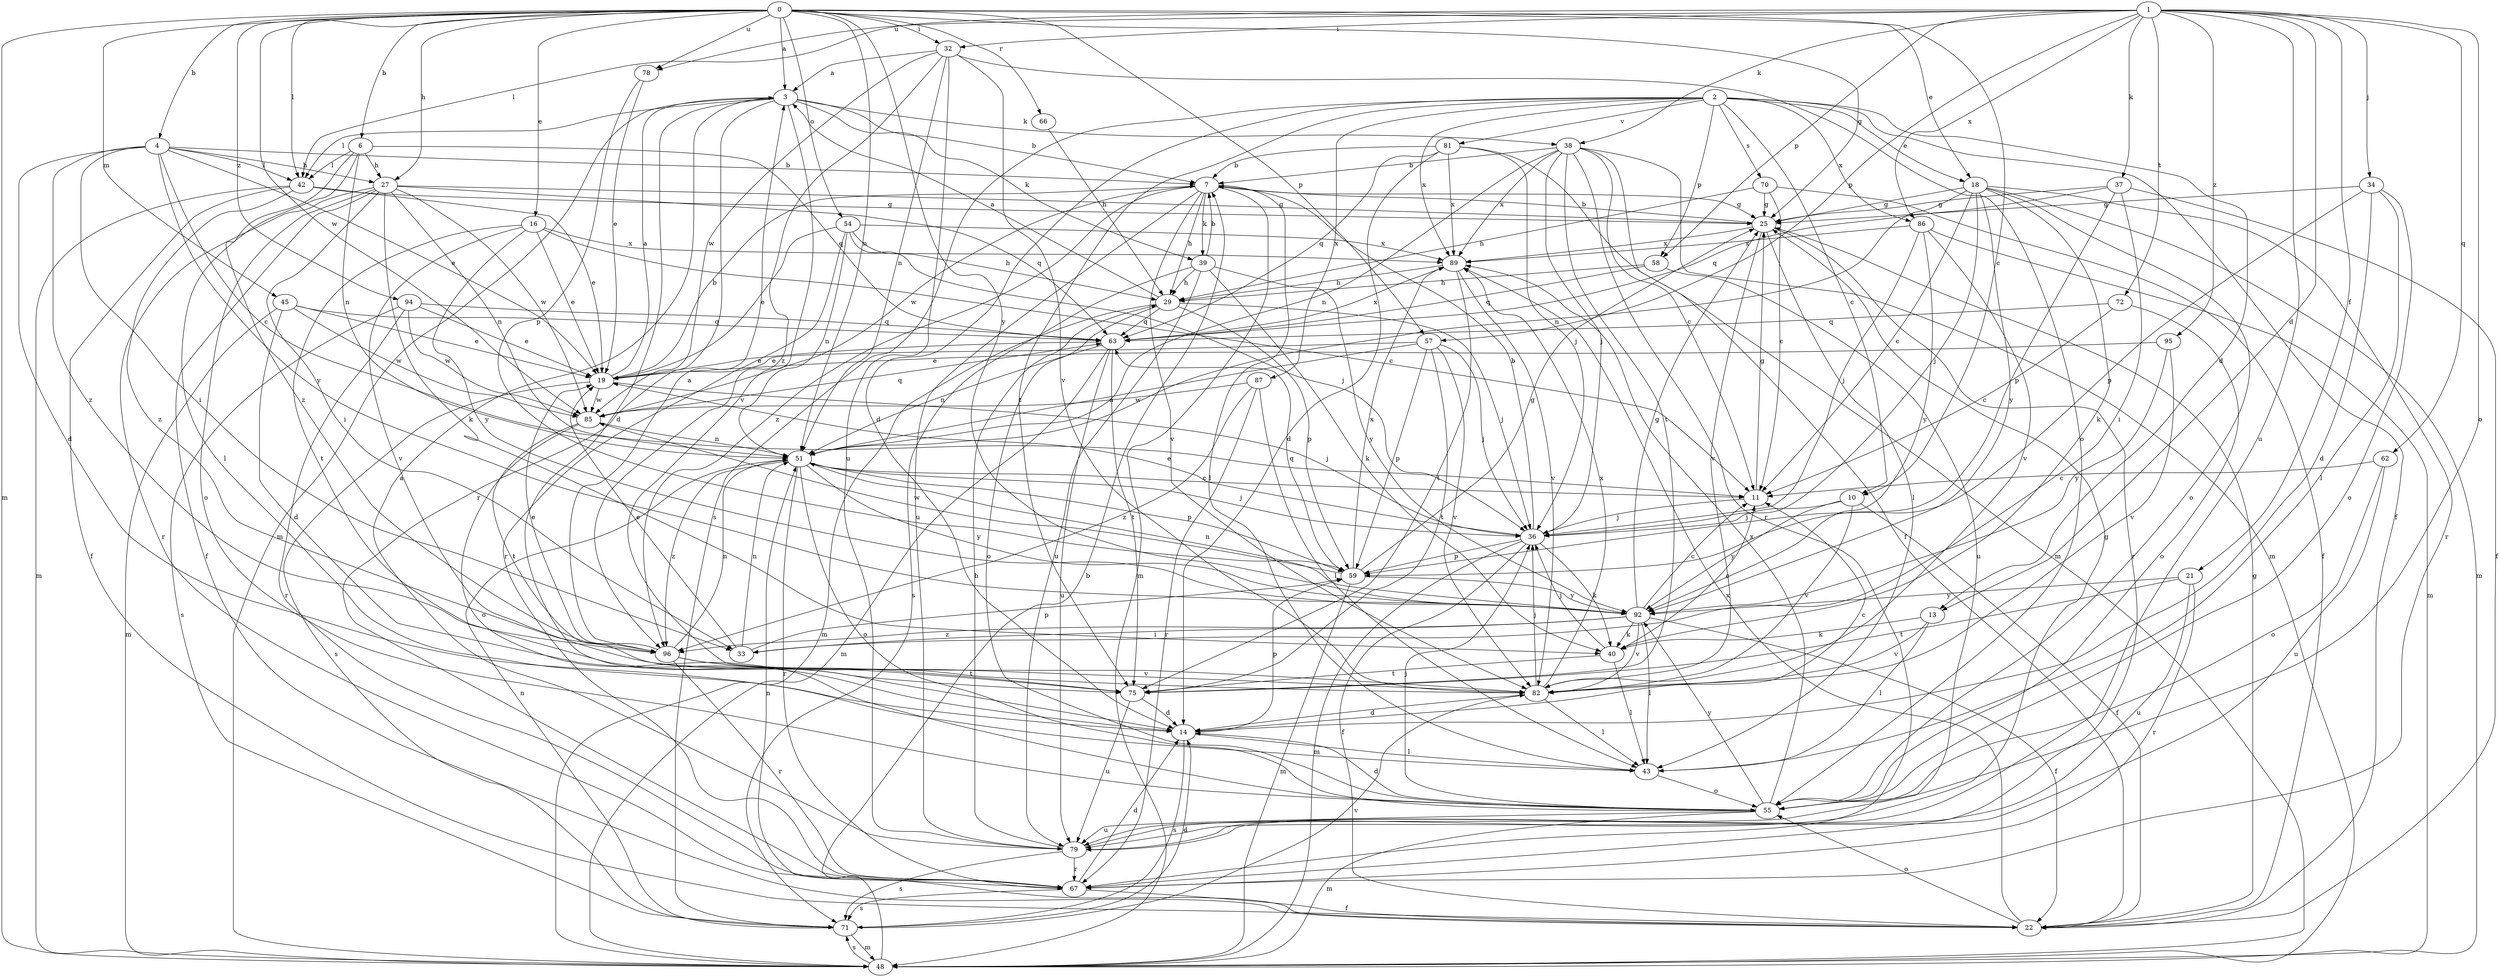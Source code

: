 strict digraph  {
0;
1;
2;
3;
4;
6;
7;
10;
11;
13;
14;
16;
18;
19;
21;
22;
25;
27;
29;
32;
33;
34;
36;
37;
38;
39;
40;
42;
43;
45;
48;
51;
54;
55;
57;
58;
59;
62;
63;
66;
67;
70;
71;
72;
75;
78;
79;
81;
82;
85;
86;
87;
89;
92;
94;
95;
96;
0 -> 3  [label=a];
0 -> 4  [label=b];
0 -> 6  [label=b];
0 -> 10  [label=c];
0 -> 16  [label=e];
0 -> 18  [label=e];
0 -> 25  [label=g];
0 -> 27  [label=h];
0 -> 32  [label=i];
0 -> 42  [label=l];
0 -> 45  [label=m];
0 -> 48  [label=m];
0 -> 51  [label=n];
0 -> 54  [label=o];
0 -> 57  [label=p];
0 -> 66  [label=r];
0 -> 78  [label=u];
0 -> 85  [label=w];
0 -> 92  [label=y];
0 -> 94  [label=z];
1 -> 13  [label=d];
1 -> 21  [label=f];
1 -> 32  [label=i];
1 -> 34  [label=j];
1 -> 37  [label=k];
1 -> 38  [label=k];
1 -> 42  [label=l];
1 -> 55  [label=o];
1 -> 57  [label=p];
1 -> 58  [label=p];
1 -> 62  [label=q];
1 -> 72  [label=t];
1 -> 78  [label=u];
1 -> 79  [label=u];
1 -> 86  [label=x];
1 -> 95  [label=z];
2 -> 10  [label=c];
2 -> 13  [label=d];
2 -> 14  [label=d];
2 -> 18  [label=e];
2 -> 22  [label=f];
2 -> 58  [label=p];
2 -> 70  [label=s];
2 -> 71  [label=s];
2 -> 75  [label=t];
2 -> 81  [label=v];
2 -> 86  [label=x];
2 -> 87  [label=x];
2 -> 89  [label=x];
3 -> 7  [label=b];
3 -> 14  [label=d];
3 -> 38  [label=k];
3 -> 39  [label=k];
3 -> 42  [label=l];
3 -> 48  [label=m];
3 -> 67  [label=r];
3 -> 82  [label=v];
4 -> 7  [label=b];
4 -> 11  [label=c];
4 -> 14  [label=d];
4 -> 19  [label=e];
4 -> 27  [label=h];
4 -> 33  [label=i];
4 -> 42  [label=l];
4 -> 92  [label=y];
4 -> 96  [label=z];
6 -> 27  [label=h];
6 -> 42  [label=l];
6 -> 43  [label=l];
6 -> 51  [label=n];
6 -> 63  [label=q];
6 -> 96  [label=z];
7 -> 25  [label=g];
7 -> 29  [label=h];
7 -> 39  [label=k];
7 -> 43  [label=l];
7 -> 48  [label=m];
7 -> 79  [label=u];
7 -> 82  [label=v];
7 -> 85  [label=w];
7 -> 96  [label=z];
10 -> 22  [label=f];
10 -> 36  [label=j];
10 -> 82  [label=v];
10 -> 92  [label=y];
11 -> 25  [label=g];
11 -> 36  [label=j];
13 -> 40  [label=k];
13 -> 43  [label=l];
13 -> 82  [label=v];
14 -> 11  [label=c];
14 -> 43  [label=l];
14 -> 59  [label=p];
14 -> 71  [label=s];
16 -> 11  [label=c];
16 -> 19  [label=e];
16 -> 75  [label=t];
16 -> 82  [label=v];
16 -> 89  [label=x];
16 -> 92  [label=y];
18 -> 11  [label=c];
18 -> 25  [label=g];
18 -> 36  [label=j];
18 -> 40  [label=k];
18 -> 48  [label=m];
18 -> 51  [label=n];
18 -> 55  [label=o];
18 -> 67  [label=r];
18 -> 92  [label=y];
19 -> 3  [label=a];
19 -> 7  [label=b];
19 -> 36  [label=j];
19 -> 71  [label=s];
19 -> 85  [label=w];
21 -> 67  [label=r];
21 -> 75  [label=t];
21 -> 79  [label=u];
21 -> 92  [label=y];
22 -> 25  [label=g];
22 -> 51  [label=n];
22 -> 55  [label=o];
22 -> 89  [label=x];
25 -> 7  [label=b];
25 -> 43  [label=l];
25 -> 67  [label=r];
25 -> 82  [label=v];
25 -> 89  [label=x];
27 -> 22  [label=f];
27 -> 25  [label=g];
27 -> 33  [label=i];
27 -> 40  [label=k];
27 -> 51  [label=n];
27 -> 55  [label=o];
27 -> 63  [label=q];
27 -> 67  [label=r];
27 -> 85  [label=w];
29 -> 3  [label=a];
29 -> 36  [label=j];
29 -> 48  [label=m];
29 -> 55  [label=o];
29 -> 59  [label=p];
29 -> 63  [label=q];
32 -> 3  [label=a];
32 -> 51  [label=n];
32 -> 55  [label=o];
32 -> 79  [label=u];
32 -> 82  [label=v];
32 -> 85  [label=w];
32 -> 96  [label=z];
33 -> 19  [label=e];
33 -> 51  [label=n];
33 -> 59  [label=p];
34 -> 14  [label=d];
34 -> 25  [label=g];
34 -> 43  [label=l];
34 -> 55  [label=o];
34 -> 59  [label=p];
36 -> 7  [label=b];
36 -> 19  [label=e];
36 -> 22  [label=f];
36 -> 40  [label=k];
36 -> 48  [label=m];
36 -> 59  [label=p];
37 -> 22  [label=f];
37 -> 25  [label=g];
37 -> 33  [label=i];
37 -> 59  [label=p];
37 -> 63  [label=q];
38 -> 7  [label=b];
38 -> 11  [label=c];
38 -> 22  [label=f];
38 -> 36  [label=j];
38 -> 48  [label=m];
38 -> 51  [label=n];
38 -> 67  [label=r];
38 -> 75  [label=t];
38 -> 89  [label=x];
39 -> 7  [label=b];
39 -> 29  [label=h];
39 -> 40  [label=k];
39 -> 71  [label=s];
39 -> 79  [label=u];
39 -> 92  [label=y];
40 -> 11  [label=c];
40 -> 36  [label=j];
40 -> 43  [label=l];
40 -> 75  [label=t];
42 -> 19  [label=e];
42 -> 22  [label=f];
42 -> 25  [label=g];
42 -> 48  [label=m];
42 -> 96  [label=z];
43 -> 55  [label=o];
45 -> 14  [label=d];
45 -> 19  [label=e];
45 -> 48  [label=m];
45 -> 63  [label=q];
45 -> 85  [label=w];
48 -> 7  [label=b];
48 -> 71  [label=s];
51 -> 11  [label=c];
51 -> 36  [label=j];
51 -> 55  [label=o];
51 -> 59  [label=p];
51 -> 67  [label=r];
51 -> 92  [label=y];
51 -> 96  [label=z];
54 -> 19  [label=e];
54 -> 29  [label=h];
54 -> 36  [label=j];
54 -> 51  [label=n];
54 -> 67  [label=r];
54 -> 89  [label=x];
55 -> 14  [label=d];
55 -> 36  [label=j];
55 -> 48  [label=m];
55 -> 79  [label=u];
55 -> 89  [label=x];
55 -> 92  [label=y];
57 -> 19  [label=e];
57 -> 36  [label=j];
57 -> 51  [label=n];
57 -> 59  [label=p];
57 -> 75  [label=t];
57 -> 82  [label=v];
58 -> 29  [label=h];
58 -> 63  [label=q];
58 -> 79  [label=u];
59 -> 25  [label=g];
59 -> 48  [label=m];
59 -> 63  [label=q];
59 -> 85  [label=w];
59 -> 89  [label=x];
59 -> 92  [label=y];
62 -> 11  [label=c];
62 -> 55  [label=o];
62 -> 79  [label=u];
63 -> 19  [label=e];
63 -> 48  [label=m];
63 -> 51  [label=n];
63 -> 75  [label=t];
63 -> 79  [label=u];
63 -> 89  [label=x];
66 -> 29  [label=h];
67 -> 14  [label=d];
67 -> 22  [label=f];
67 -> 71  [label=s];
70 -> 11  [label=c];
70 -> 22  [label=f];
70 -> 25  [label=g];
70 -> 29  [label=h];
71 -> 14  [label=d];
71 -> 48  [label=m];
71 -> 51  [label=n];
71 -> 82  [label=v];
72 -> 11  [label=c];
72 -> 55  [label=o];
72 -> 63  [label=q];
75 -> 14  [label=d];
75 -> 79  [label=u];
78 -> 19  [label=e];
78 -> 59  [label=p];
79 -> 3  [label=a];
79 -> 25  [label=g];
79 -> 29  [label=h];
79 -> 67  [label=r];
79 -> 71  [label=s];
81 -> 7  [label=b];
81 -> 14  [label=d];
81 -> 36  [label=j];
81 -> 48  [label=m];
81 -> 63  [label=q];
81 -> 89  [label=x];
82 -> 14  [label=d];
82 -> 36  [label=j];
82 -> 43  [label=l];
82 -> 89  [label=x];
85 -> 51  [label=n];
85 -> 55  [label=o];
85 -> 63  [label=q];
85 -> 75  [label=t];
86 -> 36  [label=j];
86 -> 48  [label=m];
86 -> 82  [label=v];
86 -> 89  [label=x];
86 -> 92  [label=y];
87 -> 43  [label=l];
87 -> 67  [label=r];
87 -> 85  [label=w];
87 -> 96  [label=z];
89 -> 29  [label=h];
89 -> 75  [label=t];
89 -> 82  [label=v];
92 -> 11  [label=c];
92 -> 22  [label=f];
92 -> 25  [label=g];
92 -> 33  [label=i];
92 -> 40  [label=k];
92 -> 43  [label=l];
92 -> 51  [label=n];
92 -> 82  [label=v];
92 -> 96  [label=z];
94 -> 19  [label=e];
94 -> 63  [label=q];
94 -> 67  [label=r];
94 -> 71  [label=s];
94 -> 85  [label=w];
95 -> 19  [label=e];
95 -> 82  [label=v];
95 -> 92  [label=y];
96 -> 3  [label=a];
96 -> 19  [label=e];
96 -> 51  [label=n];
96 -> 67  [label=r];
96 -> 75  [label=t];
96 -> 82  [label=v];
}
